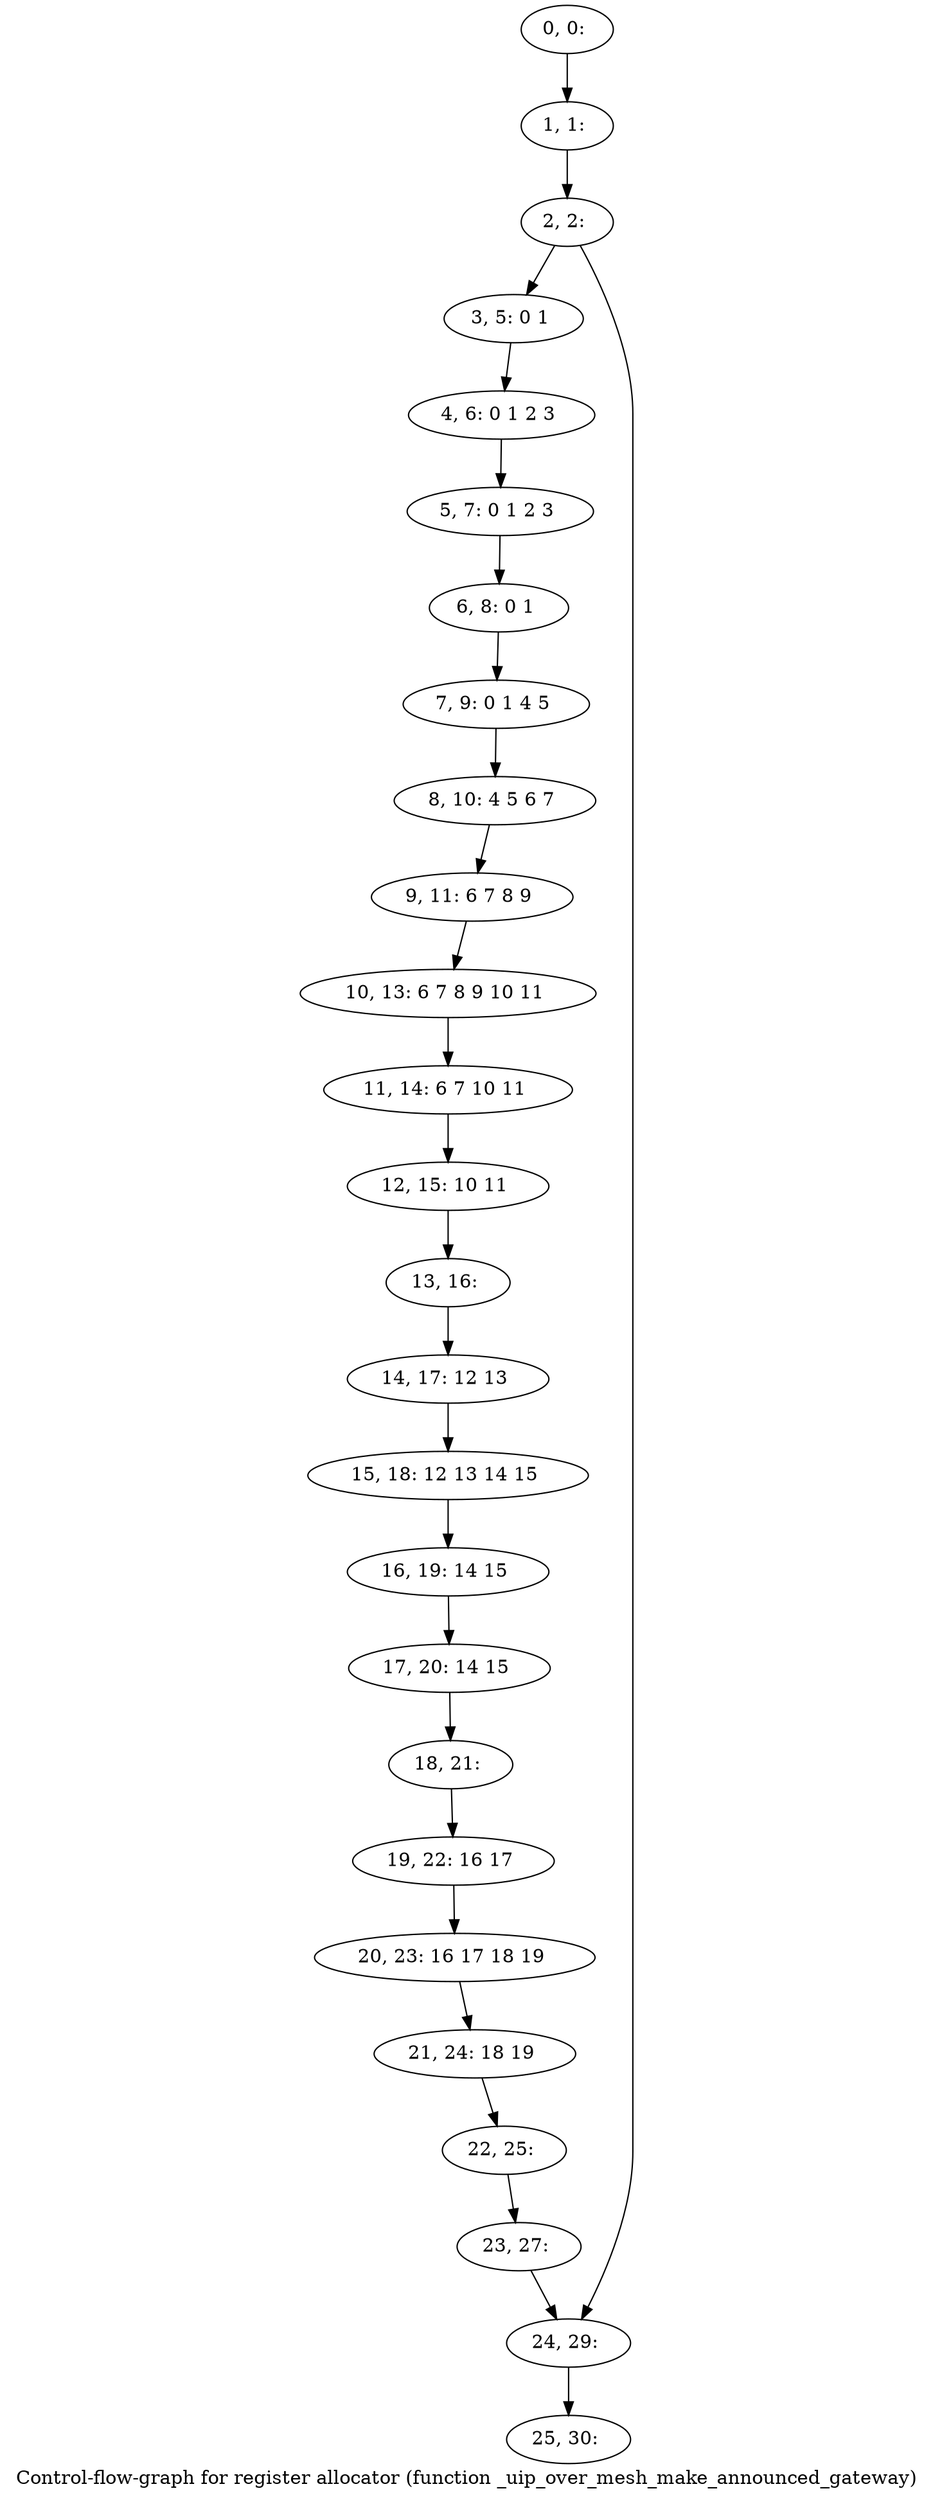 digraph G {
graph [label="Control-flow-graph for register allocator (function _uip_over_mesh_make_announced_gateway)"]
0[label="0, 0: "];
1[label="1, 1: "];
2[label="2, 2: "];
3[label="3, 5: 0 1 "];
4[label="4, 6: 0 1 2 3 "];
5[label="5, 7: 0 1 2 3 "];
6[label="6, 8: 0 1 "];
7[label="7, 9: 0 1 4 5 "];
8[label="8, 10: 4 5 6 7 "];
9[label="9, 11: 6 7 8 9 "];
10[label="10, 13: 6 7 8 9 10 11 "];
11[label="11, 14: 6 7 10 11 "];
12[label="12, 15: 10 11 "];
13[label="13, 16: "];
14[label="14, 17: 12 13 "];
15[label="15, 18: 12 13 14 15 "];
16[label="16, 19: 14 15 "];
17[label="17, 20: 14 15 "];
18[label="18, 21: "];
19[label="19, 22: 16 17 "];
20[label="20, 23: 16 17 18 19 "];
21[label="21, 24: 18 19 "];
22[label="22, 25: "];
23[label="23, 27: "];
24[label="24, 29: "];
25[label="25, 30: "];
0->1 ;
1->2 ;
2->3 ;
2->24 ;
3->4 ;
4->5 ;
5->6 ;
6->7 ;
7->8 ;
8->9 ;
9->10 ;
10->11 ;
11->12 ;
12->13 ;
13->14 ;
14->15 ;
15->16 ;
16->17 ;
17->18 ;
18->19 ;
19->20 ;
20->21 ;
21->22 ;
22->23 ;
23->24 ;
24->25 ;
}
